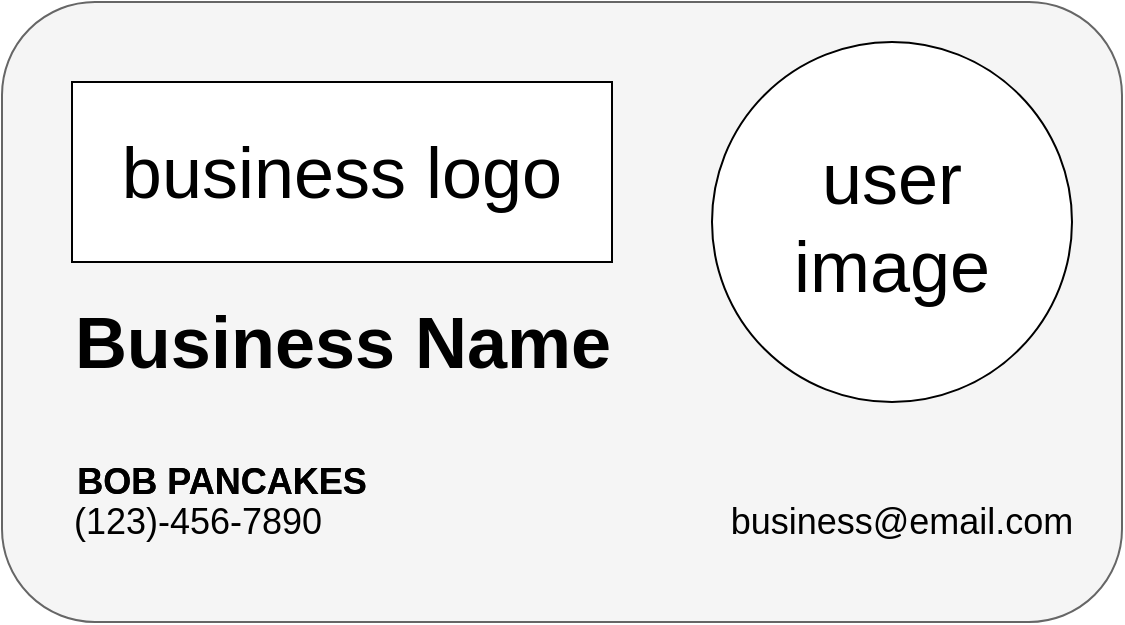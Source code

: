 <mxfile version="14.6.12" type="device"><diagram id="-Rod3QY5JROhX5WjkCBI" name="Page-1"><mxGraphModel dx="954" dy="510" grid="1" gridSize="10" guides="1" tooltips="1" connect="1" arrows="1" fold="1" page="1" pageScale="1" pageWidth="850" pageHeight="1100" math="0" shadow="0"><root><mxCell id="0"/><mxCell id="1" parent="0"/><mxCell id="fKkFO1zGAUAFDGxsjUDE-1" value="" style="rounded=1;whiteSpace=wrap;html=1;strokeColor=#666666;fillColor=#f5f5f5;fontColor=#333333;" vertex="1" parent="1"><mxGeometry x="145" y="100" width="560" height="310" as="geometry"/></mxCell><mxCell id="fKkFO1zGAUAFDGxsjUDE-3" value="BOB PANCAKES" style="text;html=1;strokeColor=none;fillColor=none;align=center;verticalAlign=middle;whiteSpace=wrap;rounded=0;fontStyle=1;fontSize=18;" vertex="1" parent="1"><mxGeometry x="160" y="330" width="190" height="20" as="geometry"/></mxCell><mxCell id="fKkFO1zGAUAFDGxsjUDE-4" value="BOB PANCAKES" style="text;html=1;strokeColor=none;fillColor=none;align=center;verticalAlign=middle;whiteSpace=wrap;rounded=0;fontStyle=1;fontSize=18;" vertex="1" parent="1"><mxGeometry x="160" y="330" width="190" height="20" as="geometry"/></mxCell><mxCell id="fKkFO1zGAUAFDGxsjUDE-5" value="&lt;span style=&quot;font-weight: 400&quot;&gt;(123)-456-7890&lt;/span&gt;" style="text;html=1;strokeColor=none;fillColor=none;align=center;verticalAlign=middle;whiteSpace=wrap;rounded=0;fontStyle=1;fontSize=18;" vertex="1" parent="1"><mxGeometry x="148" y="350" width="190" height="20" as="geometry"/></mxCell><mxCell id="fKkFO1zGAUAFDGxsjUDE-6" value="Business Name" style="text;html=1;strokeColor=none;fillColor=none;align=center;verticalAlign=middle;whiteSpace=wrap;rounded=0;fontSize=36;fontStyle=1" vertex="1" parent="1"><mxGeometry x="167.5" y="230" width="295" height="80" as="geometry"/></mxCell><mxCell id="fKkFO1zGAUAFDGxsjUDE-8" value="&lt;span style=&quot;font-weight: 400&quot;&gt;business@email.com&lt;/span&gt;" style="text;html=1;strokeColor=none;fillColor=none;align=center;verticalAlign=middle;whiteSpace=wrap;rounded=0;fontStyle=1;fontSize=18;" vertex="1" parent="1"><mxGeometry x="500" y="350" width="190" height="20" as="geometry"/></mxCell><mxCell id="fKkFO1zGAUAFDGxsjUDE-9" value="user image" style="ellipse;whiteSpace=wrap;html=1;aspect=fixed;fontSize=36;labelBackgroundColor=none;labelBorderColor=none;" vertex="1" parent="1"><mxGeometry x="500" y="120" width="180" height="180" as="geometry"/></mxCell><mxCell id="fKkFO1zGAUAFDGxsjUDE-13" value="business logo" style="rounded=0;whiteSpace=wrap;html=1;labelBackgroundColor=none;fontSize=36;fontColor=#000000;fillColor=#ffffff;" vertex="1" parent="1"><mxGeometry x="180" y="140" width="270" height="90" as="geometry"/></mxCell></root></mxGraphModel></diagram></mxfile>